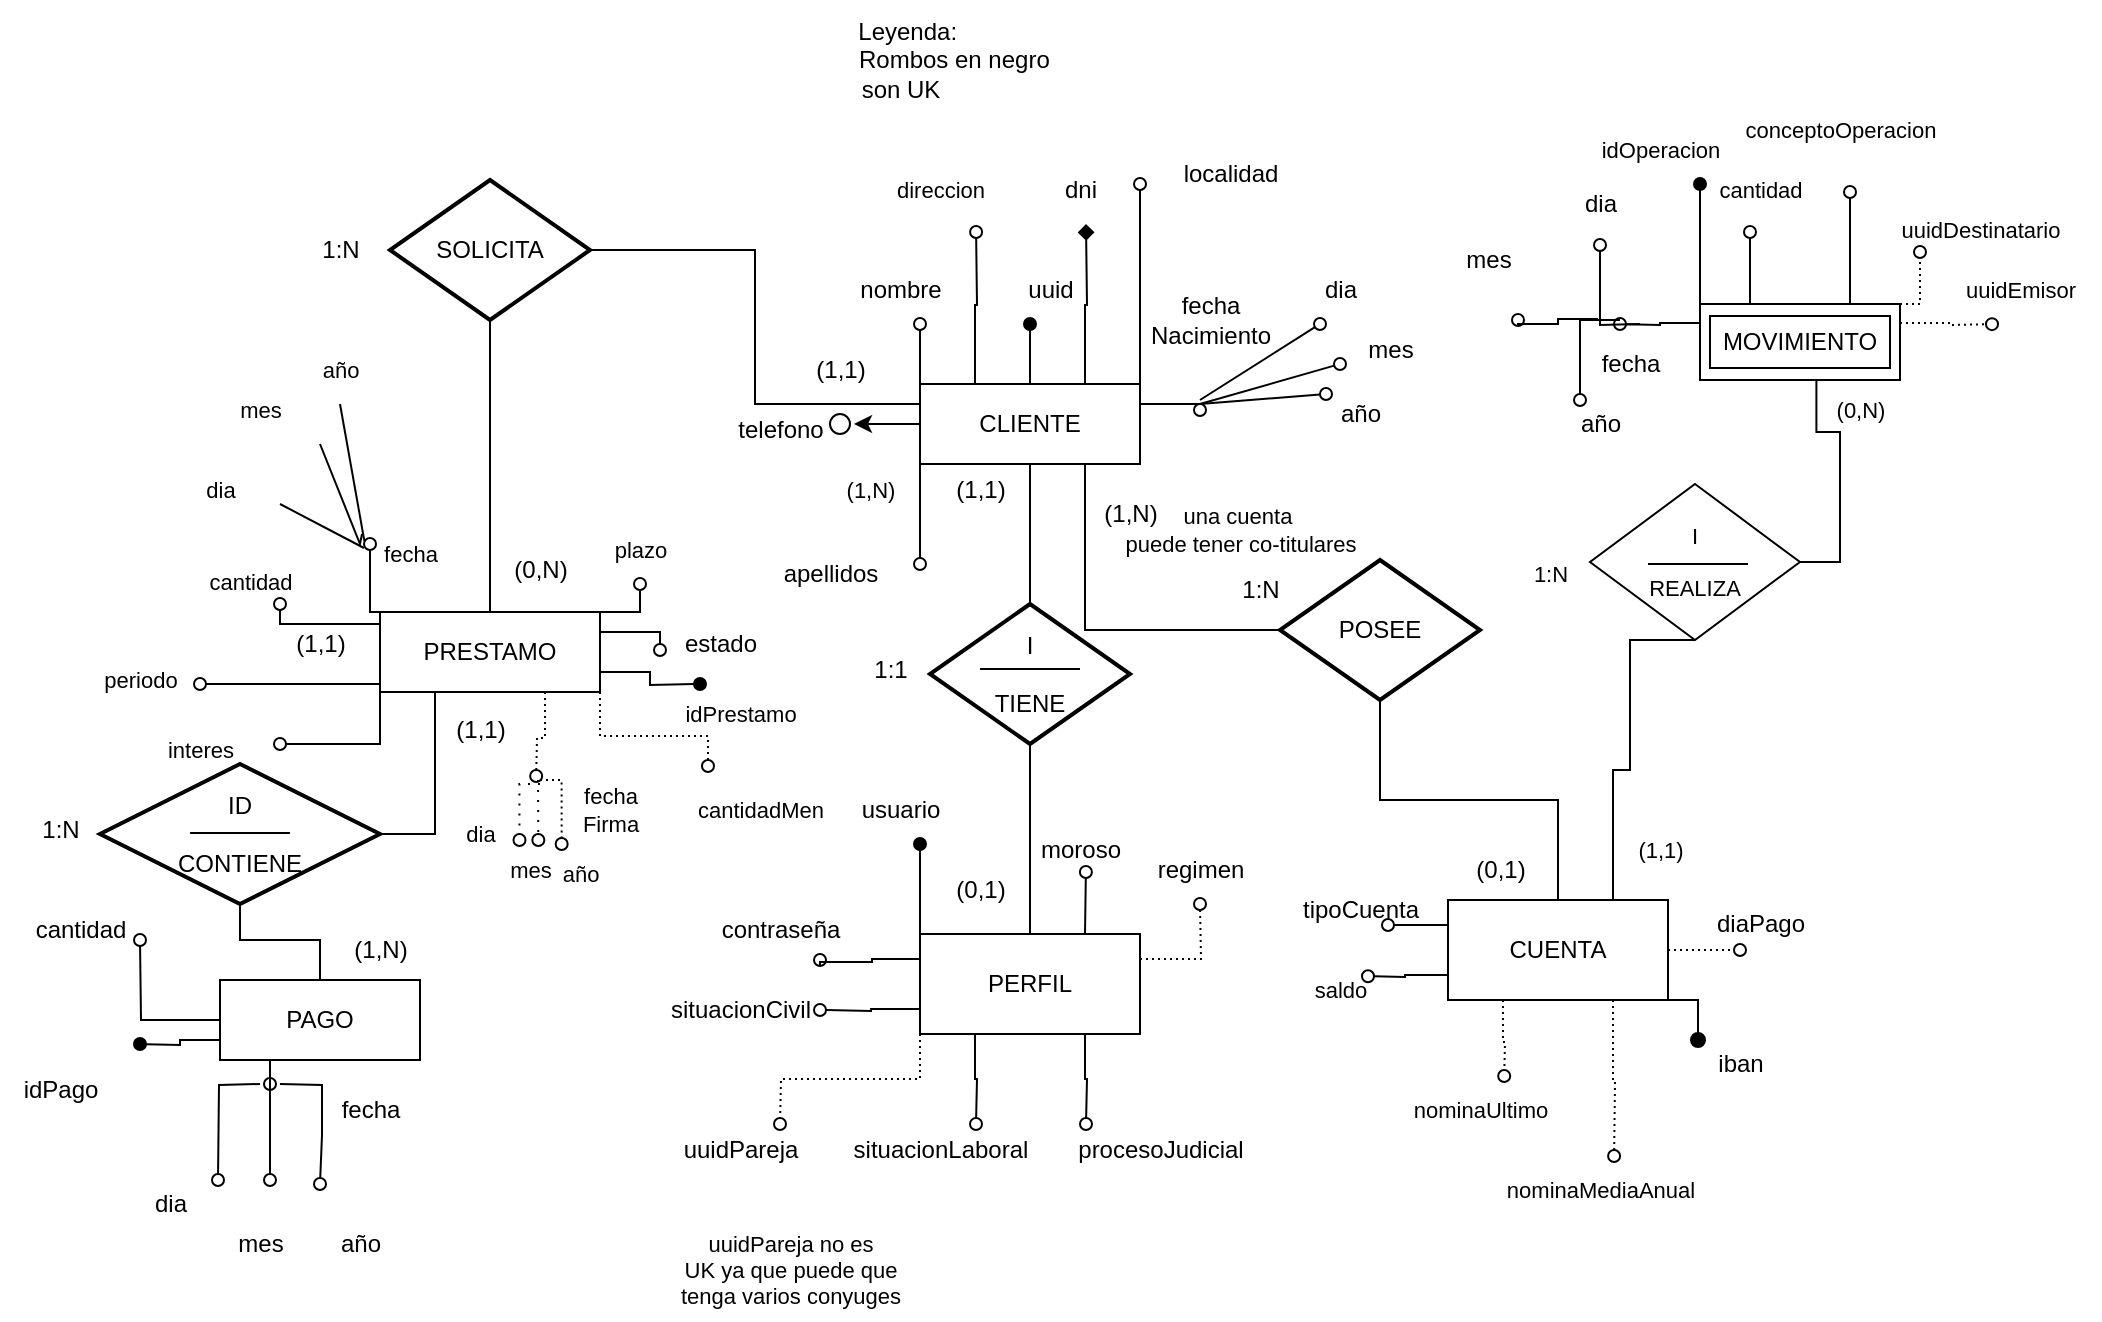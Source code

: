 <mxfile version="19.0.2" type="device"><diagram name="Página-1" id="TlBKp83Lm7tlQdc44dGT"><mxGraphModel dx="1847" dy="865" grid="1" gridSize="10" guides="1" tooltips="1" connect="1" arrows="0" fold="1" page="1" pageScale="1" pageWidth="827" pageHeight="1169" math="0" shadow="0"><root><mxCell id="0"/><mxCell id="1" parent="0"/><mxCell id="xqNSE1iXe-5gFX_6--wc-2" style="edgeStyle=orthogonalEdgeStyle;rounded=0;orthogonalLoop=1;jettySize=auto;html=1;endArrow=oval;endFill=1;" parent="1" source="xqNSE1iXe-5gFX_6--wc-1" edge="1"><mxGeometry relative="1" as="geometry"><mxPoint x="205" y="230" as="targetPoint"/></mxGeometry></mxCell><mxCell id="xqNSE1iXe-5gFX_6--wc-4" style="edgeStyle=orthogonalEdgeStyle;rounded=0;orthogonalLoop=1;jettySize=auto;html=1;exitX=0;exitY=0;exitDx=0;exitDy=0;endArrow=oval;endFill=0;" parent="1" source="xqNSE1iXe-5gFX_6--wc-1" edge="1"><mxGeometry relative="1" as="geometry"><mxPoint x="150" y="230" as="targetPoint"/><Array as="points"><mxPoint x="150" y="230"/><mxPoint x="150" y="230"/></Array></mxGeometry></mxCell><mxCell id="xqNSE1iXe-5gFX_6--wc-11" style="edgeStyle=orthogonalEdgeStyle;rounded=0;orthogonalLoop=1;jettySize=auto;html=1;exitX=0;exitY=1;exitDx=0;exitDy=0;endArrow=oval;endFill=0;" parent="1" source="xqNSE1iXe-5gFX_6--wc-1" edge="1"><mxGeometry relative="1" as="geometry"><mxPoint x="150" y="350" as="targetPoint"/><Array as="points"><mxPoint x="150" y="350"/></Array></mxGeometry></mxCell><mxCell id="xqNSE1iXe-5gFX_6--wc-13" style="edgeStyle=orthogonalEdgeStyle;rounded=0;orthogonalLoop=1;jettySize=auto;html=1;exitX=0.75;exitY=0;exitDx=0;exitDy=0;endArrow=diamond;endFill=1;" parent="1" source="xqNSE1iXe-5gFX_6--wc-1" edge="1"><mxGeometry relative="1" as="geometry"><mxPoint x="233" y="180" as="targetPoint"/></mxGeometry></mxCell><mxCell id="xqNSE1iXe-5gFX_6--wc-15" style="edgeStyle=orthogonalEdgeStyle;rounded=0;orthogonalLoop=1;jettySize=auto;html=1;exitX=1;exitY=0;exitDx=0;exitDy=0;endArrow=oval;endFill=0;" parent="1" source="xqNSE1iXe-5gFX_6--wc-1" edge="1"><mxGeometry relative="1" as="geometry"><mxPoint x="260" y="160" as="targetPoint"/></mxGeometry></mxCell><mxCell id="xqNSE1iXe-5gFX_6--wc-17" style="edgeStyle=orthogonalEdgeStyle;rounded=0;orthogonalLoop=1;jettySize=auto;html=1;exitX=1;exitY=0.25;exitDx=0;exitDy=0;endArrow=oval;endFill=0;" parent="1" source="xqNSE1iXe-5gFX_6--wc-1" edge="1"><mxGeometry relative="1" as="geometry"><mxPoint x="290" y="273" as="targetPoint"/></mxGeometry></mxCell><mxCell id="XaFg0RDclWLCGp-cVp1u-3" style="edgeStyle=orthogonalEdgeStyle;rounded=0;orthogonalLoop=1;jettySize=auto;html=1;entryX=0.5;entryY=0;entryDx=0;entryDy=0;endArrow=none;endFill=0;" parent="1" source="XaFg0RDclWLCGp-cVp1u-9" target="XaFg0RDclWLCGp-cVp1u-1" edge="1"><mxGeometry relative="1" as="geometry"/></mxCell><mxCell id="XaFg0RDclWLCGp-cVp1u-13" style="edgeStyle=orthogonalEdgeStyle;rounded=0;orthogonalLoop=1;jettySize=auto;html=1;exitX=0;exitY=0.5;exitDx=0;exitDy=0;entryX=1.029;entryY=0.367;entryDx=0;entryDy=0;entryPerimeter=0;" parent="1" source="xqNSE1iXe-5gFX_6--wc-1" target="xqNSE1iXe-5gFX_6--wc-9" edge="1"><mxGeometry relative="1" as="geometry"/></mxCell><mxCell id="XaFg0RDclWLCGp-cVp1u-50" style="edgeStyle=orthogonalEdgeStyle;shape=connector;rounded=0;orthogonalLoop=1;jettySize=auto;html=1;exitX=0.25;exitY=0;exitDx=0;exitDy=0;labelBackgroundColor=default;strokeColor=default;fontFamily=Helvetica;fontSize=11;fontColor=default;endArrow=circle;endFill=0;endSize=2;" parent="1" source="xqNSE1iXe-5gFX_6--wc-1" edge="1"><mxGeometry relative="1" as="geometry"><mxPoint x="178" y="180" as="targetPoint"/></mxGeometry></mxCell><mxCell id="BwXQ3ew1xLbGyDdpdMdL-13" style="edgeStyle=orthogonalEdgeStyle;rounded=0;orthogonalLoop=1;jettySize=auto;html=1;exitX=0;exitY=0.25;exitDx=0;exitDy=0;entryX=1;entryY=0.5;entryDx=0;entryDy=0;entryPerimeter=0;endArrow=none;endFill=0;" parent="1" source="xqNSE1iXe-5gFX_6--wc-1" target="BwXQ3ew1xLbGyDdpdMdL-12" edge="1"><mxGeometry relative="1" as="geometry"/></mxCell><mxCell id="xqNSE1iXe-5gFX_6--wc-1" value="CLIENTE" style="html=1;whiteSpace=wrap;" parent="1" vertex="1"><mxGeometry x="150" y="260" width="110" height="40" as="geometry"/></mxCell><mxCell id="xqNSE1iXe-5gFX_6--wc-6" value="uuid" style="text;html=1;align=center;verticalAlign=middle;resizable=0;points=[];autosize=1;strokeColor=none;fillColor=none;" parent="1" vertex="1"><mxGeometry x="190" y="198" width="50" height="30" as="geometry"/></mxCell><mxCell id="xqNSE1iXe-5gFX_6--wc-9" value="telefono" style="text;html=1;align=center;verticalAlign=middle;resizable=0;points=[];autosize=1;strokeColor=none;fillColor=none;" parent="1" vertex="1"><mxGeometry x="45" y="268" width="70" height="30" as="geometry"/></mxCell><mxCell id="xqNSE1iXe-5gFX_6--wc-10" value="nombre" style="text;html=1;align=center;verticalAlign=middle;resizable=0;points=[];autosize=1;strokeColor=none;fillColor=none;" parent="1" vertex="1"><mxGeometry x="110" y="198" width="60" height="30" as="geometry"/></mxCell><mxCell id="xqNSE1iXe-5gFX_6--wc-12" value="apellidos" style="text;html=1;align=center;verticalAlign=middle;resizable=0;points=[];autosize=1;strokeColor=none;fillColor=none;" parent="1" vertex="1"><mxGeometry x="70" y="340" width="70" height="30" as="geometry"/></mxCell><mxCell id="xqNSE1iXe-5gFX_6--wc-14" value="dni" style="text;html=1;align=center;verticalAlign=middle;resizable=0;points=[];autosize=1;strokeColor=none;fillColor=none;" parent="1" vertex="1"><mxGeometry x="210" y="148" width="40" height="30" as="geometry"/></mxCell><mxCell id="xqNSE1iXe-5gFX_6--wc-16" value="localidad" style="text;html=1;align=center;verticalAlign=middle;resizable=0;points=[];autosize=1;strokeColor=none;fillColor=none;" parent="1" vertex="1"><mxGeometry x="270" y="140" width="70" height="30" as="geometry"/></mxCell><mxCell id="xqNSE1iXe-5gFX_6--wc-24" value="" style="endArrow=oval;endFill=0;endSize=6;html=1;rounded=0;" parent="1" edge="1"><mxGeometry width="160" relative="1" as="geometry"><mxPoint x="290" y="268" as="sourcePoint"/><mxPoint x="350" y="230" as="targetPoint"/></mxGeometry></mxCell><mxCell id="xqNSE1iXe-5gFX_6--wc-25" value="" style="endArrow=oval;endFill=0;endSize=6;html=1;rounded=0;entryX=0;entryY=0.733;entryDx=0;entryDy=0;entryPerimeter=0;" parent="1" target="xqNSE1iXe-5gFX_6--wc-29" edge="1"><mxGeometry width="160" relative="1" as="geometry"><mxPoint x="290" y="270" as="sourcePoint"/><mxPoint x="350" y="270" as="targetPoint"/></mxGeometry></mxCell><mxCell id="xqNSE1iXe-5gFX_6--wc-26" value="" style="endArrow=oval;endFill=0;endSize=6;html=1;rounded=0;entryX=0.075;entryY=0.167;entryDx=0;entryDy=0;entryPerimeter=0;" parent="1" target="xqNSE1iXe-5gFX_6--wc-30" edge="1"><mxGeometry width="160" relative="1" as="geometry"><mxPoint x="290" y="270" as="sourcePoint"/><mxPoint x="340" y="310" as="targetPoint"/></mxGeometry></mxCell><mxCell id="xqNSE1iXe-5gFX_6--wc-27" value="fecha&lt;br&gt;Nacimiento" style="text;html=1;align=center;verticalAlign=middle;resizable=0;points=[];autosize=1;strokeColor=none;fillColor=none;" parent="1" vertex="1"><mxGeometry x="255" y="208" width="80" height="40" as="geometry"/></mxCell><mxCell id="xqNSE1iXe-5gFX_6--wc-28" value="dia" style="text;html=1;align=center;verticalAlign=middle;resizable=0;points=[];autosize=1;strokeColor=none;fillColor=none;" parent="1" vertex="1"><mxGeometry x="340" y="198" width="40" height="30" as="geometry"/></mxCell><mxCell id="xqNSE1iXe-5gFX_6--wc-29" value="mes" style="text;html=1;align=center;verticalAlign=middle;resizable=0;points=[];autosize=1;strokeColor=none;fillColor=none;" parent="1" vertex="1"><mxGeometry x="360" y="228" width="50" height="30" as="geometry"/></mxCell><mxCell id="xqNSE1iXe-5gFX_6--wc-30" value="año" style="text;html=1;align=center;verticalAlign=middle;resizable=0;points=[];autosize=1;strokeColor=none;fillColor=none;" parent="1" vertex="1"><mxGeometry x="350" y="260" width="40" height="30" as="geometry"/></mxCell><mxCell id="XaFg0RDclWLCGp-cVp1u-4" style="edgeStyle=orthogonalEdgeStyle;rounded=0;orthogonalLoop=1;jettySize=auto;html=1;exitX=0;exitY=0;exitDx=0;exitDy=0;endArrow=oval;endFill=1;" parent="1" source="XaFg0RDclWLCGp-cVp1u-1" edge="1"><mxGeometry relative="1" as="geometry"><mxPoint x="150" y="490" as="targetPoint"/></mxGeometry></mxCell><mxCell id="XaFg0RDclWLCGp-cVp1u-7" style="edgeStyle=orthogonalEdgeStyle;rounded=0;orthogonalLoop=1;jettySize=auto;html=1;exitX=0;exitY=0.25;exitDx=0;exitDy=0;endArrow=oval;endFill=0;" parent="1" source="XaFg0RDclWLCGp-cVp1u-1" edge="1"><mxGeometry relative="1" as="geometry"><mxPoint x="100" y="548" as="targetPoint"/><Array as="points"><mxPoint x="126" y="548"/><mxPoint x="126" y="549"/></Array></mxGeometry></mxCell><mxCell id="XaFg0RDclWLCGp-cVp1u-11" style="edgeStyle=orthogonalEdgeStyle;rounded=0;orthogonalLoop=1;jettySize=auto;html=1;exitX=0;exitY=0.75;exitDx=0;exitDy=0;endArrow=oval;endFill=0;" parent="1" source="XaFg0RDclWLCGp-cVp1u-1" edge="1"><mxGeometry relative="1" as="geometry"><mxPoint x="100" y="573" as="targetPoint"/></mxGeometry></mxCell><mxCell id="XaFg0RDclWLCGp-cVp1u-16" style="edgeStyle=orthogonalEdgeStyle;rounded=0;orthogonalLoop=1;jettySize=auto;html=1;exitX=0.25;exitY=1;exitDx=0;exitDy=0;endArrow=oval;endFill=0;" parent="1" source="XaFg0RDclWLCGp-cVp1u-1" edge="1"><mxGeometry relative="1" as="geometry"><mxPoint x="178" y="630" as="targetPoint"/></mxGeometry></mxCell><mxCell id="XaFg0RDclWLCGp-cVp1u-18" style="edgeStyle=orthogonalEdgeStyle;rounded=0;orthogonalLoop=1;jettySize=auto;html=1;exitX=0.75;exitY=0;exitDx=0;exitDy=0;endArrow=circle;endFill=0;endSize=2;" parent="1" source="XaFg0RDclWLCGp-cVp1u-1" edge="1"><mxGeometry relative="1" as="geometry"><mxPoint x="233" y="500" as="targetPoint"/></mxGeometry></mxCell><mxCell id="XaFg0RDclWLCGp-cVp1u-20" style="edgeStyle=orthogonalEdgeStyle;rounded=0;orthogonalLoop=1;jettySize=auto;html=1;exitX=0.75;exitY=1;exitDx=0;exitDy=0;endArrow=oval;endFill=0;" parent="1" source="XaFg0RDclWLCGp-cVp1u-1" edge="1"><mxGeometry relative="1" as="geometry"><mxPoint x="233" y="630" as="targetPoint"/></mxGeometry></mxCell><mxCell id="XaFg0RDclWLCGp-cVp1u-25" style="edgeStyle=orthogonalEdgeStyle;rounded=0;orthogonalLoop=1;jettySize=auto;html=1;exitX=0;exitY=1;exitDx=0;exitDy=0;endArrow=oval;endFill=0;dashed=1;dashPattern=1 2;" parent="1" source="XaFg0RDclWLCGp-cVp1u-1" edge="1"><mxGeometry relative="1" as="geometry"><mxPoint x="80" y="630" as="targetPoint"/></mxGeometry></mxCell><mxCell id="XaFg0RDclWLCGp-cVp1u-28" style="edgeStyle=orthogonalEdgeStyle;rounded=0;orthogonalLoop=1;jettySize=auto;html=1;exitX=1;exitY=0.25;exitDx=0;exitDy=0;endArrow=oval;endFill=0;dashed=1;dashPattern=1 2;" parent="1" source="XaFg0RDclWLCGp-cVp1u-1" edge="1"><mxGeometry relative="1" as="geometry"><mxPoint x="290" y="520" as="targetPoint"/></mxGeometry></mxCell><mxCell id="XaFg0RDclWLCGp-cVp1u-1" value="PERFIL" style="html=1;whiteSpace=wrap;" parent="1" vertex="1"><mxGeometry x="150" y="535" width="110" height="50" as="geometry"/></mxCell><mxCell id="XaFg0RDclWLCGp-cVp1u-6" value="usuario" style="text;html=1;align=center;verticalAlign=middle;resizable=0;points=[];autosize=1;strokeColor=none;fillColor=none;" parent="1" vertex="1"><mxGeometry x="110" y="458" width="60" height="30" as="geometry"/></mxCell><mxCell id="XaFg0RDclWLCGp-cVp1u-8" value="contraseña" style="text;html=1;align=center;verticalAlign=middle;resizable=0;points=[];autosize=1;strokeColor=none;fillColor=none;" parent="1" vertex="1"><mxGeometry x="40" y="518" width="80" height="30" as="geometry"/></mxCell><mxCell id="XaFg0RDclWLCGp-cVp1u-10" value="" style="edgeStyle=orthogonalEdgeStyle;rounded=0;orthogonalLoop=1;jettySize=auto;html=1;entryX=0.5;entryY=0;entryDx=0;entryDy=0;endArrow=none;endFill=0;" parent="1" source="xqNSE1iXe-5gFX_6--wc-1" target="XaFg0RDclWLCGp-cVp1u-9" edge="1"><mxGeometry relative="1" as="geometry"><mxPoint x="205" y="300" as="sourcePoint"/><mxPoint x="205" y="535" as="targetPoint"/></mxGeometry></mxCell><mxCell id="XaFg0RDclWLCGp-cVp1u-9" value="I&lt;br&gt;&lt;br&gt;TIENE" style="strokeWidth=2;html=1;shape=mxgraph.flowchart.decision;whiteSpace=wrap;" parent="1" vertex="1"><mxGeometry x="155" y="370" width="100" height="70" as="geometry"/></mxCell><mxCell id="XaFg0RDclWLCGp-cVp1u-14" value="" style="verticalLabelPosition=bottom;verticalAlign=top;html=1;shape=mxgraph.flowchart.on-page_reference;" parent="1" vertex="1"><mxGeometry x="105" y="275" width="10" height="10" as="geometry"/></mxCell><mxCell id="XaFg0RDclWLCGp-cVp1u-15" value="situacionCivil" style="text;html=1;align=center;verticalAlign=middle;resizable=0;points=[];autosize=1;strokeColor=none;fillColor=none;" parent="1" vertex="1"><mxGeometry x="15" y="558" width="90" height="30" as="geometry"/></mxCell><mxCell id="XaFg0RDclWLCGp-cVp1u-17" value="situacionLaboral" style="text;html=1;align=center;verticalAlign=middle;resizable=0;points=[];autosize=1;strokeColor=none;fillColor=none;" parent="1" vertex="1"><mxGeometry x="105" y="628" width="110" height="30" as="geometry"/></mxCell><mxCell id="XaFg0RDclWLCGp-cVp1u-19" value="moroso" style="text;html=1;align=center;verticalAlign=middle;resizable=0;points=[];autosize=1;strokeColor=none;fillColor=none;" parent="1" vertex="1"><mxGeometry x="200" y="478" width="60" height="30" as="geometry"/></mxCell><mxCell id="XaFg0RDclWLCGp-cVp1u-21" value="procesoJudicial" style="text;html=1;align=center;verticalAlign=middle;resizable=0;points=[];autosize=1;strokeColor=none;fillColor=none;" parent="1" vertex="1"><mxGeometry x="215" y="628" width="110" height="30" as="geometry"/></mxCell><mxCell id="XaFg0RDclWLCGp-cVp1u-22" value="(0,1)" style="text;html=1;align=center;verticalAlign=middle;resizable=0;points=[];autosize=1;strokeColor=none;fillColor=none;" parent="1" vertex="1"><mxGeometry x="155" y="498" width="50" height="30" as="geometry"/></mxCell><mxCell id="XaFg0RDclWLCGp-cVp1u-23" value="(1,1)" style="text;html=1;align=center;verticalAlign=middle;resizable=0;points=[];autosize=1;strokeColor=none;fillColor=none;" parent="1" vertex="1"><mxGeometry x="155" y="298" width="50" height="30" as="geometry"/></mxCell><mxCell id="XaFg0RDclWLCGp-cVp1u-24" value="1:1" style="text;html=1;align=center;verticalAlign=middle;resizable=0;points=[];autosize=1;strokeColor=none;fillColor=none;" parent="1" vertex="1"><mxGeometry x="115" y="388" width="40" height="30" as="geometry"/></mxCell><mxCell id="XaFg0RDclWLCGp-cVp1u-26" value="uuidPareja" style="text;html=1;align=center;verticalAlign=middle;resizable=0;points=[];autosize=1;strokeColor=none;fillColor=none;" parent="1" vertex="1"><mxGeometry x="20" y="628" width="80" height="30" as="geometry"/></mxCell><mxCell id="XaFg0RDclWLCGp-cVp1u-27" value="&amp;nbsp; Leyenda:&lt;br&gt;&amp;nbsp; &amp;nbsp; &amp;nbsp; &amp;nbsp; &amp;nbsp; &amp;nbsp; &amp;nbsp; &amp;nbsp; Rombos en negro&lt;br&gt;son UK" style="text;html=1;align=center;verticalAlign=middle;resizable=0;points=[];autosize=1;strokeColor=none;fillColor=none;" parent="1" vertex="1"><mxGeometry x="55" y="68" width="170" height="60" as="geometry"/></mxCell><mxCell id="XaFg0RDclWLCGp-cVp1u-29" value="regimen" style="text;html=1;align=center;verticalAlign=middle;resizable=0;points=[];autosize=1;strokeColor=none;fillColor=none;" parent="1" vertex="1"><mxGeometry x="255" y="488" width="70" height="30" as="geometry"/></mxCell><mxCell id="XaFg0RDclWLCGp-cVp1u-33" style="edgeStyle=orthogonalEdgeStyle;rounded=0;orthogonalLoop=1;jettySize=auto;html=1;entryX=0.75;entryY=1;entryDx=0;entryDy=0;endArrow=none;endFill=0;" parent="1" source="XaFg0RDclWLCGp-cVp1u-31" target="xqNSE1iXe-5gFX_6--wc-1" edge="1"><mxGeometry relative="1" as="geometry"/></mxCell><mxCell id="XaFg0RDclWLCGp-cVp1u-34" style="edgeStyle=orthogonalEdgeStyle;rounded=0;orthogonalLoop=1;jettySize=auto;html=1;entryX=0.5;entryY=0;entryDx=0;entryDy=0;endArrow=none;endFill=0;" parent="1" source="XaFg0RDclWLCGp-cVp1u-31" target="XaFg0RDclWLCGp-cVp1u-35" edge="1"><mxGeometry relative="1" as="geometry"><mxPoint x="470" y="520" as="targetPoint"/></mxGeometry></mxCell><mxCell id="XaFg0RDclWLCGp-cVp1u-31" value="POSEE" style="strokeWidth=2;html=1;shape=mxgraph.flowchart.decision;whiteSpace=wrap;" parent="1" vertex="1"><mxGeometry x="330" y="348" width="100" height="70" as="geometry"/></mxCell><mxCell id="XaFg0RDclWLCGp-cVp1u-41" style="edgeStyle=orthogonalEdgeStyle;rounded=0;orthogonalLoop=1;jettySize=auto;html=1;exitX=0;exitY=0.25;exitDx=0;exitDy=0;endArrow=circle;endFill=0;endSize=2;" parent="1" source="XaFg0RDclWLCGp-cVp1u-35" edge="1"><mxGeometry relative="1" as="geometry"><mxPoint x="380" y="530" as="targetPoint"/></mxGeometry></mxCell><mxCell id="XaFg0RDclWLCGp-cVp1u-43" style="edgeStyle=orthogonalEdgeStyle;rounded=0;orthogonalLoop=1;jettySize=auto;html=1;exitX=0;exitY=0.75;exitDx=0;exitDy=0;endArrow=circle;endFill=0;endSize=2;" parent="1" source="XaFg0RDclWLCGp-cVp1u-35" edge="1"><mxGeometry relative="1" as="geometry"><mxPoint x="370" y="556" as="targetPoint"/></mxGeometry></mxCell><mxCell id="XaFg0RDclWLCGp-cVp1u-45" style="edgeStyle=orthogonalEdgeStyle;shape=connector;rounded=0;orthogonalLoop=1;jettySize=auto;html=1;exitX=0.25;exitY=1;exitDx=0;exitDy=0;labelBackgroundColor=default;strokeColor=default;fontFamily=Helvetica;fontSize=11;fontColor=default;endArrow=circle;endFill=0;endSize=2;dashed=1;dashPattern=1 2;" parent="1" source="XaFg0RDclWLCGp-cVp1u-35" edge="1"><mxGeometry relative="1" as="geometry"><mxPoint x="442" y="610" as="targetPoint"/></mxGeometry></mxCell><mxCell id="XaFg0RDclWLCGp-cVp1u-47" style="edgeStyle=orthogonalEdgeStyle;shape=connector;rounded=0;orthogonalLoop=1;jettySize=auto;html=1;exitX=0.75;exitY=1;exitDx=0;exitDy=0;labelBackgroundColor=default;strokeColor=default;fontFamily=Helvetica;fontSize=11;fontColor=default;endArrow=circle;endFill=0;endSize=2;dashed=1;dashPattern=1 2;" parent="1" source="XaFg0RDclWLCGp-cVp1u-35" edge="1"><mxGeometry relative="1" as="geometry"><mxPoint x="497" y="650" as="targetPoint"/></mxGeometry></mxCell><mxCell id="XaFg0RDclWLCGp-cVp1u-54" style="edgeStyle=orthogonalEdgeStyle;shape=connector;rounded=0;orthogonalLoop=1;jettySize=auto;html=1;exitX=0.75;exitY=0;exitDx=0;exitDy=0;labelBackgroundColor=default;strokeColor=default;fontFamily=Helvetica;fontSize=11;fontColor=default;endArrow=none;endFill=0;endSize=2;entryX=0.5;entryY=1;entryDx=0;entryDy=0;" parent="1" source="XaFg0RDclWLCGp-cVp1u-35" target="XaFg0RDclWLCGp-cVp1u-55" edge="1"><mxGeometry relative="1" as="geometry"><mxPoint x="500" y="390" as="targetPoint"/><Array as="points"><mxPoint x="497" y="453"/><mxPoint x="505" y="453"/><mxPoint x="505" y="388"/></Array></mxGeometry></mxCell><mxCell id="XaFg0RDclWLCGp-cVp1u-63" style="edgeStyle=orthogonalEdgeStyle;shape=connector;rounded=0;orthogonalLoop=1;jettySize=auto;html=1;exitX=1;exitY=1;exitDx=0;exitDy=0;entryX=0.08;entryY=0.1;entryDx=0;entryDy=0;entryPerimeter=0;labelBackgroundColor=default;strokeColor=default;fontFamily=Helvetica;fontSize=11;fontColor=default;endArrow=oval;endFill=1;endSize=7;" parent="1" source="XaFg0RDclWLCGp-cVp1u-35" target="XaFg0RDclWLCGp-cVp1u-40" edge="1"><mxGeometry relative="1" as="geometry"/></mxCell><mxCell id="XaFg0RDclWLCGp-cVp1u-35" value="CUENTA" style="html=1;whiteSpace=wrap;" parent="1" vertex="1"><mxGeometry x="414" y="518" width="110" height="50" as="geometry"/></mxCell><mxCell id="XaFg0RDclWLCGp-cVp1u-36" value="(0,1)" style="text;html=1;align=center;verticalAlign=middle;resizable=0;points=[];autosize=1;strokeColor=none;fillColor=none;" parent="1" vertex="1"><mxGeometry x="415" y="488" width="50" height="30" as="geometry"/></mxCell><mxCell id="XaFg0RDclWLCGp-cVp1u-37" value="(1,N)" style="text;html=1;align=center;verticalAlign=middle;resizable=0;points=[];autosize=1;strokeColor=none;fillColor=none;" parent="1" vertex="1"><mxGeometry x="230" y="310" width="50" height="30" as="geometry"/></mxCell><mxCell id="XaFg0RDclWLCGp-cVp1u-38" value="1:N" style="text;html=1;align=center;verticalAlign=middle;resizable=0;points=[];autosize=1;strokeColor=none;fillColor=none;" parent="1" vertex="1"><mxGeometry x="300" y="348" width="40" height="30" as="geometry"/></mxCell><mxCell id="XaFg0RDclWLCGp-cVp1u-40" value="iban" style="text;html=1;align=center;verticalAlign=middle;resizable=0;points=[];autosize=1;strokeColor=none;fillColor=none;" parent="1" vertex="1"><mxGeometry x="535" y="585" width="50" height="30" as="geometry"/></mxCell><mxCell id="XaFg0RDclWLCGp-cVp1u-42" value="tipoCuenta" style="text;html=1;align=center;verticalAlign=middle;resizable=0;points=[];autosize=1;strokeColor=none;fillColor=none;" parent="1" vertex="1"><mxGeometry x="330" y="508" width="80" height="30" as="geometry"/></mxCell><mxCell id="XaFg0RDclWLCGp-cVp1u-44" value="saldo" style="text;html=1;align=center;verticalAlign=middle;resizable=0;points=[];autosize=1;strokeColor=none;fillColor=none;fontSize=11;fontFamily=Helvetica;fontColor=default;" parent="1" vertex="1"><mxGeometry x="335" y="548" width="50" height="30" as="geometry"/></mxCell><mxCell id="XaFg0RDclWLCGp-cVp1u-46" value="nominaUltimo" style="text;html=1;align=center;verticalAlign=middle;resizable=0;points=[];autosize=1;strokeColor=none;fillColor=none;fontSize=11;fontFamily=Helvetica;fontColor=default;" parent="1" vertex="1"><mxGeometry x="385" y="608" width="90" height="30" as="geometry"/></mxCell><mxCell id="XaFg0RDclWLCGp-cVp1u-48" value="nominaMediaAnual" style="text;html=1;align=center;verticalAlign=middle;resizable=0;points=[];autosize=1;strokeColor=none;fillColor=none;fontSize=11;fontFamily=Helvetica;fontColor=default;" parent="1" vertex="1"><mxGeometry x="430" y="648" width="120" height="30" as="geometry"/></mxCell><mxCell id="XaFg0RDclWLCGp-cVp1u-49" value="uuidPareja no es&lt;br&gt;UK ya que puede que&lt;br&gt;tenga varios conyuges" style="text;html=1;align=center;verticalAlign=middle;resizable=0;points=[];autosize=1;strokeColor=none;fillColor=none;fontSize=11;fontFamily=Helvetica;fontColor=default;" parent="1" vertex="1"><mxGeometry x="20" y="678" width="130" height="50" as="geometry"/></mxCell><mxCell id="XaFg0RDclWLCGp-cVp1u-51" value="direccion" style="text;html=1;align=center;verticalAlign=middle;resizable=0;points=[];autosize=1;strokeColor=none;fillColor=none;fontSize=11;fontFamily=Helvetica;fontColor=default;" parent="1" vertex="1"><mxGeometry x="125" y="148" width="70" height="30" as="geometry"/></mxCell><mxCell id="XaFg0RDclWLCGp-cVp1u-59" style="edgeStyle=orthogonalEdgeStyle;shape=connector;rounded=0;orthogonalLoop=1;jettySize=auto;html=1;exitX=1;exitY=0.5;exitDx=0;exitDy=0;entryX=0.582;entryY=0.98;entryDx=0;entryDy=0;entryPerimeter=0;labelBackgroundColor=default;strokeColor=default;fontFamily=Helvetica;fontSize=11;fontColor=default;endArrow=none;endFill=0;endSize=2;" parent="1" source="XaFg0RDclWLCGp-cVp1u-55" target="XaFg0RDclWLCGp-cVp1u-56" edge="1"><mxGeometry relative="1" as="geometry"/></mxCell><mxCell id="XaFg0RDclWLCGp-cVp1u-55" value="I&lt;br&gt;&lt;br&gt;REALIZA" style="rhombus;whiteSpace=wrap;html=1;fontFamily=Helvetica;fontSize=11;fontColor=default;" parent="1" vertex="1"><mxGeometry x="485" y="310" width="105" height="78" as="geometry"/></mxCell><mxCell id="XaFg0RDclWLCGp-cVp1u-68" style="edgeStyle=orthogonalEdgeStyle;shape=connector;rounded=0;orthogonalLoop=1;jettySize=auto;html=1;exitX=0;exitY=0;exitDx=0;exitDy=0;labelBackgroundColor=default;strokeColor=default;fontFamily=Helvetica;fontSize=11;fontColor=default;endArrow=oval;endFill=1;endSize=6;" parent="1" source="XaFg0RDclWLCGp-cVp1u-56" edge="1"><mxGeometry relative="1" as="geometry"><mxPoint x="540" y="160" as="targetPoint"/></mxGeometry></mxCell><mxCell id="XaFg0RDclWLCGp-cVp1u-70" style="edgeStyle=orthogonalEdgeStyle;shape=connector;rounded=0;orthogonalLoop=1;jettySize=auto;html=1;exitX=0.25;exitY=0;exitDx=0;exitDy=0;labelBackgroundColor=default;strokeColor=default;fontFamily=Helvetica;fontSize=11;fontColor=default;endArrow=circle;endFill=0;endSize=2;" parent="1" source="XaFg0RDclWLCGp-cVp1u-56" edge="1"><mxGeometry relative="1" as="geometry"><mxPoint x="565" y="180" as="targetPoint"/></mxGeometry></mxCell><mxCell id="XaFg0RDclWLCGp-cVp1u-72" style="edgeStyle=orthogonalEdgeStyle;shape=connector;rounded=0;orthogonalLoop=1;jettySize=auto;html=1;exitX=0.75;exitY=0;exitDx=0;exitDy=0;labelBackgroundColor=default;strokeColor=default;fontFamily=Helvetica;fontSize=11;fontColor=default;endArrow=circle;endFill=0;endSize=2;" parent="1" source="XaFg0RDclWLCGp-cVp1u-56" edge="1"><mxGeometry relative="1" as="geometry"><mxPoint x="615" y="160" as="targetPoint"/></mxGeometry></mxCell><mxCell id="XaFg0RDclWLCGp-cVp1u-74" style="edgeStyle=orthogonalEdgeStyle;shape=connector;rounded=0;orthogonalLoop=1;jettySize=auto;html=1;exitX=1;exitY=0;exitDx=0;exitDy=0;labelBackgroundColor=default;strokeColor=default;fontFamily=Helvetica;fontSize=11;fontColor=default;endArrow=circle;endFill=0;endSize=2;dashed=1;dashPattern=1 2;" parent="1" source="XaFg0RDclWLCGp-cVp1u-56" edge="1"><mxGeometry relative="1" as="geometry"><mxPoint x="650" y="190" as="targetPoint"/></mxGeometry></mxCell><mxCell id="XaFg0RDclWLCGp-cVp1u-76" style="edgeStyle=orthogonalEdgeStyle;shape=connector;rounded=0;orthogonalLoop=1;jettySize=auto;html=1;exitX=1;exitY=0.25;exitDx=0;exitDy=0;labelBackgroundColor=default;strokeColor=default;fontFamily=Helvetica;fontSize=11;fontColor=default;endArrow=circle;endFill=0;endSize=2;dashed=1;dashPattern=1 2;" parent="1" source="XaFg0RDclWLCGp-cVp1u-56" edge="1"><mxGeometry relative="1" as="geometry"><mxPoint x="690" y="230" as="targetPoint"/></mxGeometry></mxCell><mxCell id="q0lJR1zsBF-GGEhe4DY3-1" style="edgeStyle=orthogonalEdgeStyle;rounded=0;orthogonalLoop=1;jettySize=auto;html=1;exitX=0;exitY=0.25;exitDx=0;exitDy=0;endArrow=oval;endFill=0;" parent="1" source="XaFg0RDclWLCGp-cVp1u-56" edge="1"><mxGeometry relative="1" as="geometry"><mxPoint x="500" y="230" as="targetPoint"/></mxGeometry></mxCell><mxCell id="XaFg0RDclWLCGp-cVp1u-56" value="MOVIMIENTO" style="html=1;whiteSpace=wrap;" parent="1" vertex="1"><mxGeometry x="540" y="220" width="100" height="38" as="geometry"/></mxCell><mxCell id="XaFg0RDclWLCGp-cVp1u-64" value="(1,1)" style="text;html=1;align=center;verticalAlign=middle;resizable=0;points=[];autosize=1;strokeColor=none;fillColor=none;fontSize=11;fontFamily=Helvetica;fontColor=default;" parent="1" vertex="1"><mxGeometry x="495" y="478" width="50" height="30" as="geometry"/></mxCell><mxCell id="XaFg0RDclWLCGp-cVp1u-65" value="(0,N)" style="text;html=1;align=center;verticalAlign=middle;resizable=0;points=[];autosize=1;strokeColor=none;fillColor=none;fontSize=11;fontFamily=Helvetica;fontColor=default;" parent="1" vertex="1"><mxGeometry x="595" y="258" width="50" height="30" as="geometry"/></mxCell><mxCell id="XaFg0RDclWLCGp-cVp1u-66" value="1:N" style="text;html=1;align=center;verticalAlign=middle;resizable=0;points=[];autosize=1;strokeColor=none;fillColor=none;fontSize=11;fontFamily=Helvetica;fontColor=default;" parent="1" vertex="1"><mxGeometry x="445" y="340" width="40" height="30" as="geometry"/></mxCell><mxCell id="XaFg0RDclWLCGp-cVp1u-69" value="idOperacion" style="text;html=1;align=center;verticalAlign=middle;resizable=0;points=[];autosize=1;strokeColor=none;fillColor=none;fontSize=11;fontFamily=Helvetica;fontColor=default;" parent="1" vertex="1"><mxGeometry x="480" y="128" width="80" height="30" as="geometry"/></mxCell><mxCell id="XaFg0RDclWLCGp-cVp1u-71" value="cantidad" style="text;html=1;align=center;verticalAlign=middle;resizable=0;points=[];autosize=1;strokeColor=none;fillColor=none;fontSize=11;fontFamily=Helvetica;fontColor=default;" parent="1" vertex="1"><mxGeometry x="535" y="148" width="70" height="30" as="geometry"/></mxCell><mxCell id="XaFg0RDclWLCGp-cVp1u-73" value="conceptoOperacion" style="text;html=1;align=center;verticalAlign=middle;resizable=0;points=[];autosize=1;strokeColor=none;fillColor=none;fontSize=11;fontFamily=Helvetica;fontColor=default;" parent="1" vertex="1"><mxGeometry x="550" y="118" width="120" height="30" as="geometry"/></mxCell><mxCell id="XaFg0RDclWLCGp-cVp1u-75" value="uuidDestinatario" style="text;html=1;align=center;verticalAlign=middle;resizable=0;points=[];autosize=1;strokeColor=none;fillColor=none;fontSize=11;fontFamily=Helvetica;fontColor=default;" parent="1" vertex="1"><mxGeometry x="630" y="168" width="100" height="30" as="geometry"/></mxCell><mxCell id="XaFg0RDclWLCGp-cVp1u-77" value="uuidEmisor" style="text;html=1;align=center;verticalAlign=middle;resizable=0;points=[];autosize=1;strokeColor=none;fillColor=none;fontSize=11;fontFamily=Helvetica;fontColor=default;" parent="1" vertex="1"><mxGeometry x="660" y="198" width="80" height="30" as="geometry"/></mxCell><mxCell id="XaFg0RDclWLCGp-cVp1u-85" style="edgeStyle=orthogonalEdgeStyle;shape=connector;rounded=0;orthogonalLoop=1;jettySize=auto;html=1;exitX=0;exitY=0;exitDx=0;exitDy=0;labelBackgroundColor=default;strokeColor=default;fontFamily=Helvetica;fontSize=11;fontColor=default;endArrow=oval;endFill=0;endSize=6;" parent="1" source="XaFg0RDclWLCGp-cVp1u-80" edge="1"><mxGeometry relative="1" as="geometry"><mxPoint x="-125" y="340" as="targetPoint"/></mxGeometry></mxCell><mxCell id="XaFg0RDclWLCGp-cVp1u-87" style="edgeStyle=orthogonalEdgeStyle;shape=connector;rounded=0;orthogonalLoop=1;jettySize=auto;html=1;exitX=0;exitY=0.25;exitDx=0;exitDy=0;labelBackgroundColor=default;strokeColor=default;fontFamily=Helvetica;fontSize=11;fontColor=default;endArrow=oval;endFill=0;endSize=6;" parent="1" source="XaFg0RDclWLCGp-cVp1u-80" edge="1"><mxGeometry relative="1" as="geometry"><mxPoint x="-170" y="370" as="targetPoint"/><Array as="points"><mxPoint x="-125" y="380"/><mxPoint x="-169" y="380"/></Array></mxGeometry></mxCell><mxCell id="XaFg0RDclWLCGp-cVp1u-89" style="edgeStyle=orthogonalEdgeStyle;shape=connector;rounded=0;orthogonalLoop=1;jettySize=auto;html=1;exitX=0;exitY=1;exitDx=0;exitDy=0;labelBackgroundColor=default;strokeColor=default;fontFamily=Helvetica;fontSize=11;fontColor=default;endArrow=oval;endFill=0;endSize=6;" parent="1" source="XaFg0RDclWLCGp-cVp1u-80" edge="1"><mxGeometry relative="1" as="geometry"><mxPoint x="-210" y="410" as="targetPoint"/><Array as="points"><mxPoint x="-125" y="410"/><mxPoint x="-200" y="410"/></Array></mxGeometry></mxCell><mxCell id="XaFg0RDclWLCGp-cVp1u-91" style="edgeStyle=orthogonalEdgeStyle;shape=connector;rounded=0;orthogonalLoop=1;jettySize=auto;html=1;exitX=0;exitY=1;exitDx=0;exitDy=0;labelBackgroundColor=default;strokeColor=default;fontFamily=Helvetica;fontSize=11;fontColor=default;endArrow=oval;endFill=0;endSize=6;" parent="1" source="XaFg0RDclWLCGp-cVp1u-80" edge="1"><mxGeometry relative="1" as="geometry"><mxPoint x="-170" y="440" as="targetPoint"/><Array as="points"><mxPoint x="-125" y="440"/><mxPoint x="-125" y="440"/></Array></mxGeometry></mxCell><mxCell id="XaFg0RDclWLCGp-cVp1u-93" style="edgeStyle=orthogonalEdgeStyle;shape=connector;rounded=0;orthogonalLoop=1;jettySize=auto;html=1;exitX=1;exitY=0;exitDx=0;exitDy=0;labelBackgroundColor=default;strokeColor=default;fontFamily=Helvetica;fontSize=11;fontColor=default;endArrow=oval;endFill=0;endSize=6;" parent="1" source="XaFg0RDclWLCGp-cVp1u-80" edge="1"><mxGeometry relative="1" as="geometry"><mxPoint x="10" y="360" as="targetPoint"/></mxGeometry></mxCell><mxCell id="XaFg0RDclWLCGp-cVp1u-101" style="edgeStyle=orthogonalEdgeStyle;shape=connector;rounded=0;orthogonalLoop=1;jettySize=auto;html=1;exitX=1;exitY=0.75;exitDx=0;exitDy=0;labelBackgroundColor=default;strokeColor=default;fontFamily=Helvetica;fontSize=11;fontColor=default;endArrow=oval;endFill=1;endSize=6;" parent="1" source="XaFg0RDclWLCGp-cVp1u-80" edge="1"><mxGeometry relative="1" as="geometry"><mxPoint x="40" y="410" as="targetPoint"/></mxGeometry></mxCell><mxCell id="9su2o1WKyeQsui4mfMZQ-2" style="edgeStyle=orthogonalEdgeStyle;rounded=0;orthogonalLoop=1;jettySize=auto;html=1;exitX=1;exitY=1;exitDx=0;exitDy=0;entryX=0.211;entryY=-0.1;entryDx=0;entryDy=0;entryPerimeter=0;endArrow=circle;endFill=0;endSize=2;dashed=1;dashPattern=1 2;" parent="1" source="XaFg0RDclWLCGp-cVp1u-80" target="XaFg0RDclWLCGp-cVp1u-140" edge="1"><mxGeometry relative="1" as="geometry"/></mxCell><mxCell id="9su2o1WKyeQsui4mfMZQ-5" style="edgeStyle=orthogonalEdgeStyle;rounded=0;orthogonalLoop=1;jettySize=auto;html=1;exitX=0.75;exitY=1;exitDx=0;exitDy=0;endArrow=circle;endFill=0;endSize=2;dashed=1;dashPattern=1 2;" parent="1" source="XaFg0RDclWLCGp-cVp1u-80" edge="1"><mxGeometry relative="1" as="geometry"><mxPoint x="-42" y="460" as="targetPoint"/></mxGeometry></mxCell><mxCell id="9su2o1WKyeQsui4mfMZQ-49" style="edgeStyle=orthogonalEdgeStyle;rounded=0;orthogonalLoop=1;jettySize=auto;html=1;exitX=1;exitY=0.25;exitDx=0;exitDy=0;startArrow=none;startFill=0;endArrow=oval;endFill=0;endSize=6;" parent="1" source="XaFg0RDclWLCGp-cVp1u-80" edge="1"><mxGeometry relative="1" as="geometry"><mxPoint x="20" y="393" as="targetPoint"/></mxGeometry></mxCell><mxCell id="BwXQ3ew1xLbGyDdpdMdL-11" style="edgeStyle=orthogonalEdgeStyle;rounded=0;orthogonalLoop=1;jettySize=auto;html=1;exitX=0.5;exitY=0;exitDx=0;exitDy=0;entryX=0.5;entryY=1;entryDx=0;entryDy=0;entryPerimeter=0;endArrow=none;endFill=0;" parent="1" source="XaFg0RDclWLCGp-cVp1u-80" target="BwXQ3ew1xLbGyDdpdMdL-12" edge="1"><mxGeometry relative="1" as="geometry"><mxPoint x="-65" y="240" as="targetPoint"/></mxGeometry></mxCell><mxCell id="XaFg0RDclWLCGp-cVp1u-80" value="PRESTAMO&lt;br&gt;" style="html=1;whiteSpace=wrap;" parent="1" vertex="1"><mxGeometry x="-120" y="374" width="110" height="40" as="geometry"/></mxCell><mxCell id="XaFg0RDclWLCGp-cVp1u-83" value="(1,N)" style="text;html=1;align=center;verticalAlign=middle;resizable=0;points=[];autosize=1;strokeColor=none;fillColor=none;fontSize=11;fontFamily=Helvetica;fontColor=default;" parent="1" vertex="1"><mxGeometry x="105" y="303" width="40" height="20" as="geometry"/></mxCell><mxCell id="XaFg0RDclWLCGp-cVp1u-86" value="fecha" style="text;html=1;align=center;verticalAlign=middle;resizable=0;points=[];autosize=1;strokeColor=none;fillColor=none;fontSize=11;fontFamily=Helvetica;fontColor=default;" parent="1" vertex="1"><mxGeometry x="-130" y="330" width="50" height="30" as="geometry"/></mxCell><mxCell id="XaFg0RDclWLCGp-cVp1u-88" value="cantidad" style="text;html=1;align=center;verticalAlign=middle;resizable=0;points=[];autosize=1;strokeColor=none;fillColor=none;fontSize=11;fontFamily=Helvetica;fontColor=default;" parent="1" vertex="1"><mxGeometry x="-220" y="344" width="70" height="30" as="geometry"/></mxCell><mxCell id="XaFg0RDclWLCGp-cVp1u-90" value="periodo" style="text;html=1;align=center;verticalAlign=middle;resizable=0;points=[];autosize=1;strokeColor=none;fillColor=none;fontSize=11;fontFamily=Helvetica;fontColor=default;" parent="1" vertex="1"><mxGeometry x="-270" y="393" width="60" height="30" as="geometry"/></mxCell><mxCell id="XaFg0RDclWLCGp-cVp1u-92" value="interes" style="text;html=1;align=center;verticalAlign=middle;resizable=0;points=[];autosize=1;strokeColor=none;fillColor=none;fontSize=11;fontFamily=Helvetica;fontColor=default;" parent="1" vertex="1"><mxGeometry x="-240" y="428" width="60" height="30" as="geometry"/></mxCell><mxCell id="XaFg0RDclWLCGp-cVp1u-94" value="plazo" style="text;html=1;align=center;verticalAlign=middle;resizable=0;points=[];autosize=1;strokeColor=none;fillColor=none;fontSize=11;fontFamily=Helvetica;fontColor=default;" parent="1" vertex="1"><mxGeometry x="-15" y="328" width="50" height="30" as="geometry"/></mxCell><mxCell id="XaFg0RDclWLCGp-cVp1u-95" value="" style="endArrow=none;html=1;rounded=0;labelBackgroundColor=default;strokeColor=default;fontFamily=Helvetica;fontSize=11;fontColor=default;endSize=6;shape=connector;exitX=0.04;exitY=0.4;exitDx=0;exitDy=0;exitPerimeter=0;" parent="1" source="XaFg0RDclWLCGp-cVp1u-86" edge="1"><mxGeometry width="50" height="50" relative="1" as="geometry"><mxPoint x="-40" y="400" as="sourcePoint"/><mxPoint x="-170" y="320" as="targetPoint"/></mxGeometry></mxCell><mxCell id="XaFg0RDclWLCGp-cVp1u-96" value="dia" style="text;html=1;align=center;verticalAlign=middle;resizable=0;points=[];autosize=1;strokeColor=none;fillColor=none;fontSize=11;fontFamily=Helvetica;fontColor=default;" parent="1" vertex="1"><mxGeometry x="-220" y="298" width="40" height="30" as="geometry"/></mxCell><mxCell id="XaFg0RDclWLCGp-cVp1u-97" value="" style="endArrow=none;html=1;rounded=0;labelBackgroundColor=default;strokeColor=default;fontFamily=Helvetica;fontSize=11;fontColor=default;endSize=6;shape=connector;exitX=0.02;exitY=0.167;exitDx=0;exitDy=0;exitPerimeter=0;" parent="1" source="XaFg0RDclWLCGp-cVp1u-86" edge="1"><mxGeometry width="50" height="50" relative="1" as="geometry"><mxPoint x="-118" y="352" as="sourcePoint"/><mxPoint x="-150" y="290" as="targetPoint"/><Array as="points"><mxPoint x="-130" y="340"/></Array></mxGeometry></mxCell><mxCell id="XaFg0RDclWLCGp-cVp1u-98" value="mes" style="text;html=1;align=center;verticalAlign=middle;resizable=0;points=[];autosize=1;strokeColor=none;fillColor=none;fontSize=11;fontFamily=Helvetica;fontColor=default;" parent="1" vertex="1"><mxGeometry x="-200" y="258" width="40" height="30" as="geometry"/></mxCell><mxCell id="XaFg0RDclWLCGp-cVp1u-99" value="" style="endArrow=none;html=1;rounded=0;labelBackgroundColor=default;strokeColor=default;fontFamily=Helvetica;fontSize=11;fontColor=default;endSize=6;shape=connector;exitX=0.044;exitY=0.286;exitDx=0;exitDy=0;exitPerimeter=0;" parent="1" source="XaFg0RDclWLCGp-cVp1u-86" edge="1"><mxGeometry width="50" height="50" relative="1" as="geometry"><mxPoint x="-130" y="345" as="sourcePoint"/><mxPoint x="-140" y="270" as="targetPoint"/></mxGeometry></mxCell><mxCell id="XaFg0RDclWLCGp-cVp1u-100" value="año" style="text;html=1;align=center;verticalAlign=middle;resizable=0;points=[];autosize=1;strokeColor=none;fillColor=none;fontSize=11;fontFamily=Helvetica;fontColor=default;" parent="1" vertex="1"><mxGeometry x="-160" y="238" width="40" height="30" as="geometry"/></mxCell><mxCell id="XaFg0RDclWLCGp-cVp1u-102" value="idPrestamo" style="text;html=1;align=center;verticalAlign=middle;resizable=0;points=[];autosize=1;strokeColor=none;fillColor=none;fontSize=11;fontFamily=Helvetica;fontColor=default;" parent="1" vertex="1"><mxGeometry x="20" y="410" width="80" height="30" as="geometry"/></mxCell><mxCell id="XaFg0RDclWLCGp-cVp1u-130" style="edgeStyle=orthogonalEdgeStyle;shape=connector;rounded=0;orthogonalLoop=1;jettySize=auto;html=1;exitX=0.5;exitY=1;exitDx=0;exitDy=0;labelBackgroundColor=default;strokeColor=default;fontFamily=Helvetica;fontSize=11;fontColor=default;endArrow=oval;endFill=0;endSize=6;dashed=1;dashPattern=1 2;" parent="1" edge="1"><mxGeometry relative="1" as="geometry"><mxPoint x="-29.17" y="490" as="targetPoint"/><mxPoint x="-40" y="458" as="sourcePoint"/></mxGeometry></mxCell><mxCell id="XaFg0RDclWLCGp-cVp1u-131" style="edgeStyle=orthogonalEdgeStyle;shape=connector;rounded=0;orthogonalLoop=1;jettySize=auto;html=1;exitX=0.5;exitY=1;exitDx=0;exitDy=0;labelBackgroundColor=default;strokeColor=default;fontFamily=Helvetica;fontSize=11;fontColor=default;endArrow=oval;endFill=0;endSize=6;dashed=1;dashPattern=1 4;" parent="1" edge="1"><mxGeometry relative="1" as="geometry"><mxPoint x="-40.833" y="488" as="targetPoint"/><mxPoint x="-41" y="458" as="sourcePoint"/></mxGeometry></mxCell><mxCell id="XaFg0RDclWLCGp-cVp1u-132" style="edgeStyle=orthogonalEdgeStyle;shape=connector;rounded=0;orthogonalLoop=1;jettySize=auto;html=1;labelBackgroundColor=default;strokeColor=default;fontFamily=Helvetica;fontSize=11;fontColor=default;endArrow=oval;endFill=0;endSize=6;dashed=1;dashPattern=1 4;" parent="1" edge="1"><mxGeometry relative="1" as="geometry"><mxPoint x="-50.253" y="488" as="targetPoint"/><mxPoint x="-40" y="460" as="sourcePoint"/></mxGeometry></mxCell><mxCell id="XaFg0RDclWLCGp-cVp1u-133" value="dia" style="text;html=1;align=center;verticalAlign=middle;resizable=0;points=[];autosize=1;strokeColor=none;fillColor=none;fontSize=11;fontFamily=Helvetica;fontColor=default;" parent="1" vertex="1"><mxGeometry x="-90" y="470" width="40" height="30" as="geometry"/></mxCell><mxCell id="XaFg0RDclWLCGp-cVp1u-134" value="mes" style="text;html=1;align=center;verticalAlign=middle;resizable=0;points=[];autosize=1;strokeColor=none;fillColor=none;fontSize=11;fontFamily=Helvetica;fontColor=default;" parent="1" vertex="1"><mxGeometry x="-65" y="488" width="40" height="30" as="geometry"/></mxCell><mxCell id="XaFg0RDclWLCGp-cVp1u-135" value="año" style="text;html=1;align=center;verticalAlign=middle;resizable=0;points=[];autosize=1;strokeColor=none;fillColor=none;fontSize=11;fontFamily=Helvetica;fontColor=default;" parent="1" vertex="1"><mxGeometry x="-40" y="490" width="40" height="30" as="geometry"/></mxCell><mxCell id="XaFg0RDclWLCGp-cVp1u-136" value="fecha&lt;br&gt;Firma" style="text;html=1;align=center;verticalAlign=middle;resizable=0;points=[];autosize=1;strokeColor=none;fillColor=none;fontSize=11;fontFamily=Helvetica;fontColor=default;" parent="1" vertex="1"><mxGeometry x="-25" y="458" width="40" height="30" as="geometry"/></mxCell><mxCell id="XaFg0RDclWLCGp-cVp1u-140" value="cantidadMen" style="text;html=1;align=center;verticalAlign=middle;resizable=0;points=[];autosize=1;strokeColor=none;fillColor=none;fontSize=11;fontFamily=Helvetica;fontColor=default;" parent="1" vertex="1"><mxGeometry x="25" y="458" width="90" height="30" as="geometry"/></mxCell><mxCell id="XaFg0RDclWLCGp-cVp1u-143" value="MOVIMIENTO" style="html=1;whiteSpace=wrap;" parent="1" vertex="1"><mxGeometry x="545" y="226" width="90" height="26" as="geometry"/></mxCell><mxCell id="XaFg0RDclWLCGp-cVp1u-146" value="una cuenta&amp;nbsp;&lt;br&gt;puede tener co-titulares" style="text;html=1;align=center;verticalAlign=middle;resizable=0;points=[];autosize=1;strokeColor=none;fillColor=none;fontSize=11;fontFamily=Helvetica;fontColor=default;" parent="1" vertex="1"><mxGeometry x="240" y="313" width="140" height="40" as="geometry"/></mxCell><mxCell id="XaFg0RDclWLCGp-cVp1u-147" value="" style="endArrow=none;html=1;rounded=0;labelBackgroundColor=default;strokeColor=default;fontFamily=Helvetica;fontSize=11;fontColor=default;endSize=6;shape=connector;" parent="1" edge="1"><mxGeometry relative="1" as="geometry"><mxPoint x="180" y="402.47" as="sourcePoint"/><mxPoint x="230" y="402.47" as="targetPoint"/></mxGeometry></mxCell><mxCell id="9su2o1WKyeQsui4mfMZQ-26" value="(1,1)" style="text;html=1;align=center;verticalAlign=middle;resizable=0;points=[];autosize=1;strokeColor=none;fillColor=none;" parent="1" vertex="1"><mxGeometry x="-170" y="380" width="40" height="20" as="geometry"/></mxCell><mxCell id="9su2o1WKyeQsui4mfMZQ-50" value="estado" style="text;html=1;align=center;verticalAlign=middle;resizable=0;points=[];autosize=1;strokeColor=none;fillColor=none;" parent="1" vertex="1"><mxGeometry x="25" y="380" width="50" height="20" as="geometry"/></mxCell><mxCell id="9su2o1WKyeQsui4mfMZQ-60" value="dia" style="text;html=1;align=center;verticalAlign=middle;resizable=0;points=[];autosize=1;strokeColor=none;fillColor=none;" parent="1" vertex="1"><mxGeometry x="-240" y="660" width="30" height="20" as="geometry"/></mxCell><mxCell id="9su2o1WKyeQsui4mfMZQ-61" value="mes" style="text;html=1;align=center;verticalAlign=middle;resizable=0;points=[];autosize=1;strokeColor=none;fillColor=none;" parent="1" vertex="1"><mxGeometry x="-200" y="680" width="40" height="20" as="geometry"/></mxCell><mxCell id="9su2o1WKyeQsui4mfMZQ-62" value="año" style="text;html=1;align=center;verticalAlign=middle;resizable=0;points=[];autosize=1;strokeColor=none;fillColor=none;" parent="1" vertex="1"><mxGeometry x="-150" y="680" width="40" height="20" as="geometry"/></mxCell><mxCell id="6voGCvQD8DV7dJUiaeQt-1" value="" style="endArrow=none;html=1;rounded=0;labelBackgroundColor=default;strokeColor=default;fontFamily=Helvetica;fontSize=11;fontColor=default;endSize=6;shape=connector;" parent="1" edge="1"><mxGeometry relative="1" as="geometry"><mxPoint x="514" y="350" as="sourcePoint"/><mxPoint x="564" y="350" as="targetPoint"/></mxGeometry></mxCell><mxCell id="BwXQ3ew1xLbGyDdpdMdL-2" style="edgeStyle=orthogonalEdgeStyle;rounded=0;orthogonalLoop=1;jettySize=auto;html=1;exitX=0;exitY=0.5;exitDx=0;exitDy=0;endArrow=oval;endFill=0;" parent="1" source="BwXQ3ew1xLbGyDdpdMdL-1" edge="1"><mxGeometry relative="1" as="geometry"><mxPoint x="-240" y="538" as="targetPoint"/></mxGeometry></mxCell><mxCell id="BwXQ3ew1xLbGyDdpdMdL-4" style="edgeStyle=orthogonalEdgeStyle;rounded=0;orthogonalLoop=1;jettySize=auto;html=1;exitX=0;exitY=0.75;exitDx=0;exitDy=0;endArrow=oval;endFill=1;" parent="1" source="BwXQ3ew1xLbGyDdpdMdL-1" edge="1"><mxGeometry relative="1" as="geometry"><mxPoint x="-240" y="590" as="targetPoint"/></mxGeometry></mxCell><mxCell id="BwXQ3ew1xLbGyDdpdMdL-6" style="edgeStyle=orthogonalEdgeStyle;rounded=0;orthogonalLoop=1;jettySize=auto;html=1;exitX=0.25;exitY=1;exitDx=0;exitDy=0;endArrow=oval;endFill=0;" parent="1" source="BwXQ3ew1xLbGyDdpdMdL-1" edge="1"><mxGeometry relative="1" as="geometry"><mxPoint x="-175" y="610" as="targetPoint"/></mxGeometry></mxCell><mxCell id="BwXQ3ew1xLbGyDdpdMdL-16" style="edgeStyle=orthogonalEdgeStyle;rounded=0;orthogonalLoop=1;jettySize=auto;html=1;exitX=0.5;exitY=0;exitDx=0;exitDy=0;entryX=0.5;entryY=1;entryDx=0;entryDy=0;entryPerimeter=0;endArrow=none;endFill=0;" parent="1" source="BwXQ3ew1xLbGyDdpdMdL-1" target="BwXQ3ew1xLbGyDdpdMdL-15" edge="1"><mxGeometry relative="1" as="geometry"/></mxCell><mxCell id="BwXQ3ew1xLbGyDdpdMdL-1" value="PAGO" style="whiteSpace=wrap;html=1;" parent="1" vertex="1"><mxGeometry x="-200" y="558" width="100" height="40" as="geometry"/></mxCell><mxCell id="BwXQ3ew1xLbGyDdpdMdL-3" value="cantidad" style="text;html=1;align=center;verticalAlign=middle;resizable=0;points=[];autosize=1;strokeColor=none;fillColor=none;" parent="1" vertex="1"><mxGeometry x="-305" y="518" width="70" height="30" as="geometry"/></mxCell><mxCell id="BwXQ3ew1xLbGyDdpdMdL-5" value="idPago" style="text;html=1;align=center;verticalAlign=middle;resizable=0;points=[];autosize=1;strokeColor=none;fillColor=none;" parent="1" vertex="1"><mxGeometry x="-310" y="598" width="60" height="30" as="geometry"/></mxCell><mxCell id="BwXQ3ew1xLbGyDdpdMdL-7" value="fecha" style="text;html=1;align=center;verticalAlign=middle;resizable=0;points=[];autosize=1;strokeColor=none;fillColor=none;" parent="1" vertex="1"><mxGeometry x="-150" y="608" width="50" height="30" as="geometry"/></mxCell><mxCell id="BwXQ3ew1xLbGyDdpdMdL-8" style="edgeStyle=orthogonalEdgeStyle;rounded=0;orthogonalLoop=1;jettySize=auto;html=1;exitX=0.25;exitY=1;exitDx=0;exitDy=0;endArrow=oval;endFill=0;" parent="1" edge="1"><mxGeometry relative="1" as="geometry"><mxPoint x="-175" y="658" as="targetPoint"/><mxPoint x="-175" y="606" as="sourcePoint"/></mxGeometry></mxCell><mxCell id="BwXQ3ew1xLbGyDdpdMdL-9" style="edgeStyle=orthogonalEdgeStyle;rounded=0;orthogonalLoop=1;jettySize=auto;html=1;endArrow=oval;endFill=0;" parent="1" edge="1"><mxGeometry relative="1" as="geometry"><mxPoint x="-150" y="660" as="targetPoint"/><mxPoint x="-170" y="610" as="sourcePoint"/></mxGeometry></mxCell><mxCell id="BwXQ3ew1xLbGyDdpdMdL-10" style="edgeStyle=orthogonalEdgeStyle;rounded=0;orthogonalLoop=1;jettySize=auto;html=1;endArrow=oval;endFill=0;" parent="1" edge="1"><mxGeometry relative="1" as="geometry"><mxPoint x="-201" y="658" as="targetPoint"/><mxPoint x="-180" y="610" as="sourcePoint"/></mxGeometry></mxCell><mxCell id="BwXQ3ew1xLbGyDdpdMdL-12" value="SOLICITA" style="strokeWidth=2;html=1;shape=mxgraph.flowchart.decision;whiteSpace=wrap;" parent="1" vertex="1"><mxGeometry x="-115" y="158" width="100" height="70" as="geometry"/></mxCell><mxCell id="BwXQ3ew1xLbGyDdpdMdL-17" style="edgeStyle=orthogonalEdgeStyle;rounded=0;orthogonalLoop=1;jettySize=auto;html=1;exitX=1;exitY=0.5;exitDx=0;exitDy=0;exitPerimeter=0;entryX=0.25;entryY=1;entryDx=0;entryDy=0;endArrow=none;endFill=0;" parent="1" source="BwXQ3ew1xLbGyDdpdMdL-15" target="XaFg0RDclWLCGp-cVp1u-80" edge="1"><mxGeometry relative="1" as="geometry"/></mxCell><mxCell id="BwXQ3ew1xLbGyDdpdMdL-15" value="ID&lt;br&gt;&lt;br&gt;CONTIENE" style="strokeWidth=2;html=1;shape=mxgraph.flowchart.decision;whiteSpace=wrap;" parent="1" vertex="1"><mxGeometry x="-260" y="450" width="140" height="70" as="geometry"/></mxCell><mxCell id="BwXQ3ew1xLbGyDdpdMdL-18" value="(0,N)" style="text;html=1;align=center;verticalAlign=middle;resizable=0;points=[];autosize=1;strokeColor=none;fillColor=none;" parent="1" vertex="1"><mxGeometry x="-65" y="338" width="50" height="30" as="geometry"/></mxCell><mxCell id="BwXQ3ew1xLbGyDdpdMdL-19" value="(1,1)" style="text;html=1;align=center;verticalAlign=middle;resizable=0;points=[];autosize=1;strokeColor=none;fillColor=none;" parent="1" vertex="1"><mxGeometry x="85" y="238" width="50" height="30" as="geometry"/></mxCell><mxCell id="BwXQ3ew1xLbGyDdpdMdL-20" value="1:N" style="text;html=1;align=center;verticalAlign=middle;resizable=0;points=[];autosize=1;strokeColor=none;fillColor=none;" parent="1" vertex="1"><mxGeometry x="-160" y="178" width="40" height="30" as="geometry"/></mxCell><mxCell id="BwXQ3ew1xLbGyDdpdMdL-21" value="(1,N)" style="text;html=1;align=center;verticalAlign=middle;resizable=0;points=[];autosize=1;strokeColor=none;fillColor=none;" parent="1" vertex="1"><mxGeometry x="-145" y="528" width="50" height="30" as="geometry"/></mxCell><mxCell id="BwXQ3ew1xLbGyDdpdMdL-22" value="" style="endArrow=none;html=1;rounded=0;labelBackgroundColor=default;strokeColor=default;fontFamily=Helvetica;fontSize=11;fontColor=default;endSize=6;shape=connector;" parent="1" edge="1"><mxGeometry relative="1" as="geometry"><mxPoint x="-215" y="484.5" as="sourcePoint"/><mxPoint x="-165" y="484.5" as="targetPoint"/></mxGeometry></mxCell><mxCell id="BwXQ3ew1xLbGyDdpdMdL-23" value="(1,1)" style="text;html=1;align=center;verticalAlign=middle;resizable=0;points=[];autosize=1;strokeColor=none;fillColor=none;" parent="1" vertex="1"><mxGeometry x="-95" y="418" width="50" height="30" as="geometry"/></mxCell><mxCell id="BwXQ3ew1xLbGyDdpdMdL-24" value="1:N" style="text;html=1;align=center;verticalAlign=middle;resizable=0;points=[];autosize=1;strokeColor=none;fillColor=none;" parent="1" vertex="1"><mxGeometry x="-300" y="468" width="40" height="30" as="geometry"/></mxCell><mxCell id="q0lJR1zsBF-GGEhe4DY3-2" value="fecha" style="text;html=1;align=center;verticalAlign=middle;resizable=0;points=[];autosize=1;strokeColor=none;fillColor=none;" parent="1" vertex="1"><mxGeometry x="485" y="240" width="40" height="20" as="geometry"/></mxCell><mxCell id="q0lJR1zsBF-GGEhe4DY3-4" style="edgeStyle=orthogonalEdgeStyle;rounded=0;orthogonalLoop=1;jettySize=auto;html=1;endArrow=oval;endFill=0;" parent="1" edge="1"><mxGeometry relative="1" as="geometry"><mxPoint x="480" y="268" as="targetPoint"/><mxPoint x="500" y="228" as="sourcePoint"/><Array as="points"><mxPoint x="480" y="228"/><mxPoint x="480" y="268"/></Array></mxGeometry></mxCell><mxCell id="q0lJR1zsBF-GGEhe4DY3-5" value="año" style="text;html=1;align=center;verticalAlign=middle;resizable=0;points=[];autosize=1;strokeColor=none;fillColor=none;" parent="1" vertex="1"><mxGeometry x="470" y="270" width="40" height="20" as="geometry"/></mxCell><mxCell id="q0lJR1zsBF-GGEhe4DY3-7" style="edgeStyle=orthogonalEdgeStyle;rounded=0;orthogonalLoop=1;jettySize=auto;html=1;endArrow=oval;endFill=0;" parent="1" edge="1"><mxGeometry relative="1" as="geometry"><mxPoint x="490" y="190.5" as="targetPoint"/><mxPoint x="510" y="230" as="sourcePoint"/></mxGeometry></mxCell><mxCell id="q0lJR1zsBF-GGEhe4DY3-8" style="edgeStyle=orthogonalEdgeStyle;rounded=0;orthogonalLoop=1;jettySize=auto;html=1;exitX=0;exitY=0.25;exitDx=0;exitDy=0;endArrow=oval;endFill=0;" parent="1" edge="1"><mxGeometry relative="1" as="geometry"><mxPoint x="449" y="228" as="targetPoint"/><mxPoint x="489" y="227.5" as="sourcePoint"/><Array as="points"><mxPoint x="469" y="228"/><mxPoint x="469" y="230"/><mxPoint x="449" y="230"/></Array></mxGeometry></mxCell><mxCell id="q0lJR1zsBF-GGEhe4DY3-9" value="mes" style="text;html=1;align=center;verticalAlign=middle;resizable=0;points=[];autosize=1;strokeColor=none;fillColor=none;" parent="1" vertex="1"><mxGeometry x="414" y="188" width="40" height="20" as="geometry"/></mxCell><mxCell id="q0lJR1zsBF-GGEhe4DY3-10" value="dia" style="text;html=1;align=center;verticalAlign=middle;resizable=0;points=[];autosize=1;strokeColor=none;fillColor=none;" parent="1" vertex="1"><mxGeometry x="475" y="160" width="30" height="20" as="geometry"/></mxCell><mxCell id="q0lJR1zsBF-GGEhe4DY3-11" style="edgeStyle=orthogonalEdgeStyle;rounded=0;orthogonalLoop=1;jettySize=auto;html=1;exitX=1;exitY=0.5;exitDx=0;exitDy=0;endArrow=oval;endFill=0;dashed=1;dashPattern=1 2;" parent="1" source="XaFg0RDclWLCGp-cVp1u-35" edge="1"><mxGeometry relative="1" as="geometry"><mxPoint x="560" y="543" as="targetPoint"/></mxGeometry></mxCell><mxCell id="q0lJR1zsBF-GGEhe4DY3-12" value="diaPago" style="text;html=1;align=center;verticalAlign=middle;resizable=0;points=[];autosize=1;strokeColor=none;fillColor=none;" parent="1" vertex="1"><mxGeometry x="540" y="520" width="60" height="20" as="geometry"/></mxCell></root></mxGraphModel></diagram></mxfile>
